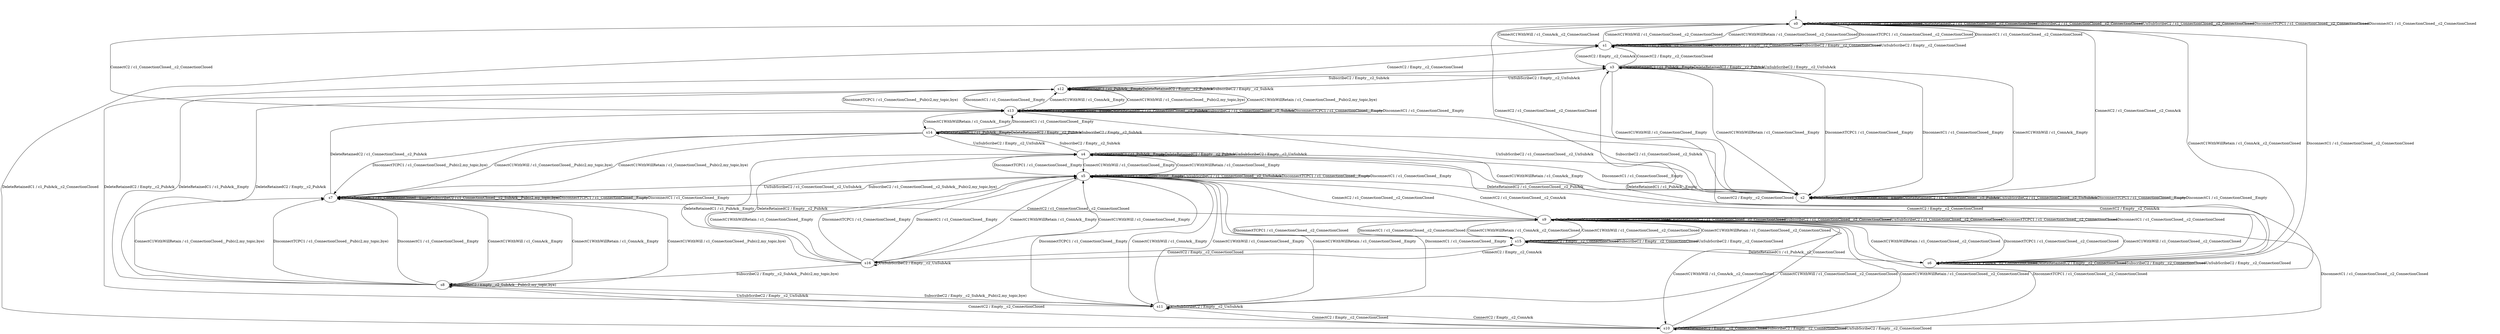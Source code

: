 digraph h14 {
s0 [label="s0"];
s1 [label="s1"];
s2 [label="s2"];
s3 [label="s3"];
s4 [label="s4"];
s5 [label="s5"];
s6 [label="s6"];
s7 [label="s7"];
s8 [label="s8"];
s9 [label="s9"];
s10 [label="s10"];
s11 [label="s11"];
s12 [label="s12"];
s13 [label="s13"];
s14 [label="s14"];
s15 [label="s15"];
s16 [label="s16"];
s0 -> s2 [label="ConnectC2 / c1_ConnectionClosed__c2_ConnAck"];
s0 -> s1 [label="ConnectC1WithWill / c1_ConnAck__c2_ConnectionClosed"];
s0 -> s6 [label="ConnectC1WithWillRetain / c1_ConnAck__c2_ConnectionClosed"];
s0 -> s0 [label="DeleteRetainedC1 / c1_ConnectionClosed__c2_ConnectionClosed"];
s0 -> s0 [label="DeleteRetainedC2 / c1_ConnectionClosed__c2_ConnectionClosed"];
s0 -> s0 [label="SubscribeC2 / c1_ConnectionClosed__c2_ConnectionClosed"];
s0 -> s0 [label="UnSubScribeC2 / c1_ConnectionClosed__c2_ConnectionClosed"];
s0 -> s0 [label="DisconnectTCPC1 / c1_ConnectionClosed__c2_ConnectionClosed"];
s0 -> s0 [label="DisconnectC1 / c1_ConnectionClosed__c2_ConnectionClosed"];
s1 -> s3 [label="ConnectC2 / Empty__c2_ConnAck"];
s1 -> s0 [label="ConnectC1WithWill / c1_ConnectionClosed__c2_ConnectionClosed"];
s1 -> s0 [label="ConnectC1WithWillRetain / c1_ConnectionClosed__c2_ConnectionClosed"];
s1 -> s1 [label="DeleteRetainedC1 / c1_PubAck__c2_ConnectionClosed"];
s1 -> s1 [label="DeleteRetainedC2 / Empty__c2_ConnectionClosed"];
s1 -> s1 [label="SubscribeC2 / Empty__c2_ConnectionClosed"];
s1 -> s1 [label="UnSubScribeC2 / Empty__c2_ConnectionClosed"];
s1 -> s0 [label="DisconnectTCPC1 / c1_ConnectionClosed__c2_ConnectionClosed"];
s1 -> s0 [label="DisconnectC1 / c1_ConnectionClosed__c2_ConnectionClosed"];
s2 -> s0 [label="ConnectC2 / c1_ConnectionClosed__c2_ConnectionClosed"];
s2 -> s3 [label="ConnectC1WithWill / c1_ConnAck__Empty"];
s2 -> s4 [label="ConnectC1WithWillRetain / c1_ConnAck__Empty"];
s2 -> s2 [label="DeleteRetainedC1 / c1_ConnectionClosed__Empty"];
s2 -> s2 [label="DeleteRetainedC2 / c1_ConnectionClosed__c2_PubAck"];
s2 -> s13 [label="SubscribeC2 / c1_ConnectionClosed__c2_SubAck"];
s2 -> s2 [label="UnSubScribeC2 / c1_ConnectionClosed__c2_UnSubAck"];
s2 -> s2 [label="DisconnectTCPC1 / c1_ConnectionClosed__Empty"];
s2 -> s2 [label="DisconnectC1 / c1_ConnectionClosed__Empty"];
s3 -> s1 [label="ConnectC2 / Empty__c2_ConnectionClosed"];
s3 -> s2 [label="ConnectC1WithWill / c1_ConnectionClosed__Empty"];
s3 -> s2 [label="ConnectC1WithWillRetain / c1_ConnectionClosed__Empty"];
s3 -> s3 [label="DeleteRetainedC1 / c1_PubAck__Empty"];
s3 -> s3 [label="DeleteRetainedC2 / Empty__c2_PubAck"];
s3 -> s12 [label="SubscribeC2 / Empty__c2_SubAck"];
s3 -> s3 [label="UnSubScribeC2 / Empty__c2_UnSubAck"];
s3 -> s2 [label="DisconnectTCPC1 / c1_ConnectionClosed__Empty"];
s3 -> s2 [label="DisconnectC1 / c1_ConnectionClosed__Empty"];
s4 -> s6 [label="ConnectC2 / Empty__c2_ConnectionClosed"];
s4 -> s5 [label="ConnectC1WithWill / c1_ConnectionClosed__Empty"];
s4 -> s5 [label="ConnectC1WithWillRetain / c1_ConnectionClosed__Empty"];
s4 -> s4 [label="DeleteRetainedC1 / c1_PubAck__Empty"];
s4 -> s4 [label="DeleteRetainedC2 / Empty__c2_PubAck"];
s4 -> s14 [label="SubscribeC2 / Empty__c2_SubAck"];
s4 -> s4 [label="UnSubScribeC2 / Empty__c2_UnSubAck"];
s4 -> s5 [label="DisconnectTCPC1 / c1_ConnectionClosed__Empty"];
s4 -> s2 [label="DisconnectC1 / c1_ConnectionClosed__Empty"];
s5 -> s9 [label="ConnectC2 / c1_ConnectionClosed__c2_ConnectionClosed"];
s5 -> s11 [label="ConnectC1WithWill / c1_ConnAck__Empty"];
s5 -> s16 [label="ConnectC1WithWillRetain / c1_ConnAck__Empty"];
s5 -> s5 [label="DeleteRetainedC1 / c1_ConnectionClosed__Empty"];
s5 -> s2 [label="DeleteRetainedC2 / c1_ConnectionClosed__c2_PubAck"];
s5 -> s7 [label="SubscribeC2 / c1_ConnectionClosed__c2_SubAck__Pub(c2,my_topic,bye)"];
s5 -> s5 [label="UnSubScribeC2 / c1_ConnectionClosed__c2_UnSubAck"];
s5 -> s5 [label="DisconnectTCPC1 / c1_ConnectionClosed__Empty"];
s5 -> s5 [label="DisconnectC1 / c1_ConnectionClosed__Empty"];
s6 -> s4 [label="ConnectC2 / Empty__c2_ConnAck"];
s6 -> s9 [label="ConnectC1WithWill / c1_ConnectionClosed__c2_ConnectionClosed"];
s6 -> s9 [label="ConnectC1WithWillRetain / c1_ConnectionClosed__c2_ConnectionClosed"];
s6 -> s6 [label="DeleteRetainedC1 / c1_PubAck__c2_ConnectionClosed"];
s6 -> s6 [label="DeleteRetainedC2 / Empty__c2_ConnectionClosed"];
s6 -> s6 [label="SubscribeC2 / Empty__c2_ConnectionClosed"];
s6 -> s6 [label="UnSubScribeC2 / Empty__c2_ConnectionClosed"];
s6 -> s9 [label="DisconnectTCPC1 / c1_ConnectionClosed__c2_ConnectionClosed"];
s6 -> s0 [label="DisconnectC1 / c1_ConnectionClosed__c2_ConnectionClosed"];
s7 -> s9 [label="ConnectC2 / c1_ConnectionClosed__c2_ConnectionClosed"];
s7 -> s8 [label="ConnectC1WithWill / c1_ConnAck__Empty"];
s7 -> s8 [label="ConnectC1WithWillRetain / c1_ConnAck__Empty"];
s7 -> s7 [label="DeleteRetainedC1 / c1_ConnectionClosed__Empty"];
s7 -> s13 [label="DeleteRetainedC2 / c1_ConnectionClosed__c2_PubAck"];
s7 -> s7 [label="SubscribeC2 / c1_ConnectionClosed__c2_SubAck__Pub(c2,my_topic,bye)"];
s7 -> s5 [label="UnSubScribeC2 / c1_ConnectionClosed__c2_UnSubAck"];
s7 -> s7 [label="DisconnectTCPC1 / c1_ConnectionClosed__Empty"];
s7 -> s7 [label="DisconnectC1 / c1_ConnectionClosed__Empty"];
s8 -> s10 [label="ConnectC2 / Empty__c2_ConnectionClosed"];
s8 -> s7 [label="ConnectC1WithWill / c1_ConnectionClosed__Pub(c2,my_topic,bye)"];
s8 -> s7 [label="ConnectC1WithWillRetain / c1_ConnectionClosed__Pub(c2,my_topic,bye)"];
s8 -> s12 [label="DeleteRetainedC1 / c1_PubAck__Empty"];
s8 -> s12 [label="DeleteRetainedC2 / Empty__c2_PubAck"];
s8 -> s8 [label="SubscribeC2 / Empty__c2_SubAck__Pub(c2,my_topic,bye)"];
s8 -> s11 [label="UnSubScribeC2 / Empty__c2_UnSubAck"];
s8 -> s7 [label="DisconnectTCPC1 / c1_ConnectionClosed__Pub(c2,my_topic,bye)"];
s8 -> s7 [label="DisconnectC1 / c1_ConnectionClosed__Empty"];
s9 -> s5 [label="ConnectC2 / c1_ConnectionClosed__c2_ConnAck"];
s9 -> s10 [label="ConnectC1WithWill / c1_ConnAck__c2_ConnectionClosed"];
s9 -> s15 [label="ConnectC1WithWillRetain / c1_ConnAck__c2_ConnectionClosed"];
s9 -> s9 [label="DeleteRetainedC1 / c1_ConnectionClosed__c2_ConnectionClosed"];
s9 -> s9 [label="DeleteRetainedC2 / c1_ConnectionClosed__c2_ConnectionClosed"];
s9 -> s9 [label="SubscribeC2 / c1_ConnectionClosed__c2_ConnectionClosed"];
s9 -> s9 [label="UnSubScribeC2 / c1_ConnectionClosed__c2_ConnectionClosed"];
s9 -> s9 [label="DisconnectTCPC1 / c1_ConnectionClosed__c2_ConnectionClosed"];
s9 -> s9 [label="DisconnectC1 / c1_ConnectionClosed__c2_ConnectionClosed"];
s10 -> s11 [label="ConnectC2 / Empty__c2_ConnAck"];
s10 -> s9 [label="ConnectC1WithWill / c1_ConnectionClosed__c2_ConnectionClosed"];
s10 -> s9 [label="ConnectC1WithWillRetain / c1_ConnectionClosed__c2_ConnectionClosed"];
s10 -> s1 [label="DeleteRetainedC1 / c1_PubAck__c2_ConnectionClosed"];
s10 -> s10 [label="DeleteRetainedC2 / Empty__c2_ConnectionClosed"];
s10 -> s10 [label="SubscribeC2 / Empty__c2_ConnectionClosed"];
s10 -> s10 [label="UnSubScribeC2 / Empty__c2_ConnectionClosed"];
s10 -> s9 [label="DisconnectTCPC1 / c1_ConnectionClosed__c2_ConnectionClosed"];
s10 -> s9 [label="DisconnectC1 / c1_ConnectionClosed__c2_ConnectionClosed"];
s11 -> s10 [label="ConnectC2 / Empty__c2_ConnectionClosed"];
s11 -> s5 [label="ConnectC1WithWill / c1_ConnectionClosed__Empty"];
s11 -> s5 [label="ConnectC1WithWillRetain / c1_ConnectionClosed__Empty"];
s11 -> s3 [label="DeleteRetainedC1 / c1_PubAck__Empty"];
s11 -> s3 [label="DeleteRetainedC2 / Empty__c2_PubAck"];
s11 -> s8 [label="SubscribeC2 / Empty__c2_SubAck__Pub(c2,my_topic,bye)"];
s11 -> s11 [label="UnSubScribeC2 / Empty__c2_UnSubAck"];
s11 -> s5 [label="DisconnectTCPC1 / c1_ConnectionClosed__Empty"];
s11 -> s5 [label="DisconnectC1 / c1_ConnectionClosed__Empty"];
s12 -> s1 [label="ConnectC2 / Empty__c2_ConnectionClosed"];
s12 -> s13 [label="ConnectC1WithWill / c1_ConnectionClosed__Pub(c2,my_topic,bye)"];
s12 -> s13 [label="ConnectC1WithWillRetain / c1_ConnectionClosed__Pub(c2,my_topic,bye)"];
s12 -> s12 [label="DeleteRetainedC1 / c1_PubAck__Empty"];
s12 -> s12 [label="DeleteRetainedC2 / Empty__c2_PubAck"];
s12 -> s12 [label="SubscribeC2 / Empty__c2_SubAck"];
s12 -> s3 [label="UnSubScribeC2 / Empty__c2_UnSubAck"];
s12 -> s13 [label="DisconnectTCPC1 / c1_ConnectionClosed__Pub(c2,my_topic,bye)"];
s12 -> s13 [label="DisconnectC1 / c1_ConnectionClosed__Empty"];
s13 -> s0 [label="ConnectC2 / c1_ConnectionClosed__c2_ConnectionClosed"];
s13 -> s12 [label="ConnectC1WithWill / c1_ConnAck__Empty"];
s13 -> s14 [label="ConnectC1WithWillRetain / c1_ConnAck__Empty"];
s13 -> s13 [label="DeleteRetainedC1 / c1_ConnectionClosed__Empty"];
s13 -> s13 [label="DeleteRetainedC2 / c1_ConnectionClosed__c2_PubAck"];
s13 -> s13 [label="SubscribeC2 / c1_ConnectionClosed__c2_SubAck"];
s13 -> s2 [label="UnSubScribeC2 / c1_ConnectionClosed__c2_UnSubAck"];
s13 -> s13 [label="DisconnectTCPC1 / c1_ConnectionClosed__Empty"];
s13 -> s13 [label="DisconnectC1 / c1_ConnectionClosed__Empty"];
s14 -> s6 [label="ConnectC2 / Empty__c2_ConnectionClosed"];
s14 -> s7 [label="ConnectC1WithWill / c1_ConnectionClosed__Pub(c2,my_topic,bye)"];
s14 -> s7 [label="ConnectC1WithWillRetain / c1_ConnectionClosed__Pub(c2,my_topic,bye)"];
s14 -> s14 [label="DeleteRetainedC1 / c1_PubAck__Empty"];
s14 -> s14 [label="DeleteRetainedC2 / Empty__c2_PubAck"];
s14 -> s14 [label="SubscribeC2 / Empty__c2_SubAck"];
s14 -> s4 [label="UnSubScribeC2 / Empty__c2_UnSubAck"];
s14 -> s7 [label="DisconnectTCPC1 / c1_ConnectionClosed__Pub(c2,my_topic,bye)"];
s14 -> s13 [label="DisconnectC1 / c1_ConnectionClosed__Empty"];
s15 -> s16 [label="ConnectC2 / Empty__c2_ConnAck"];
s15 -> s9 [label="ConnectC1WithWill / c1_ConnectionClosed__c2_ConnectionClosed"];
s15 -> s9 [label="ConnectC1WithWillRetain / c1_ConnectionClosed__c2_ConnectionClosed"];
s15 -> s6 [label="DeleteRetainedC1 / c1_PubAck__c2_ConnectionClosed"];
s15 -> s15 [label="DeleteRetainedC2 / Empty__c2_ConnectionClosed"];
s15 -> s15 [label="SubscribeC2 / Empty__c2_ConnectionClosed"];
s15 -> s15 [label="UnSubScribeC2 / Empty__c2_ConnectionClosed"];
s15 -> s9 [label="DisconnectTCPC1 / c1_ConnectionClosed__c2_ConnectionClosed"];
s15 -> s9 [label="DisconnectC1 / c1_ConnectionClosed__c2_ConnectionClosed"];
s16 -> s15 [label="ConnectC2 / Empty__c2_ConnectionClosed"];
s16 -> s5 [label="ConnectC1WithWill / c1_ConnectionClosed__Empty"];
s16 -> s5 [label="ConnectC1WithWillRetain / c1_ConnectionClosed__Empty"];
s16 -> s4 [label="DeleteRetainedC1 / c1_PubAck__Empty"];
s16 -> s4 [label="DeleteRetainedC2 / Empty__c2_PubAck"];
s16 -> s8 [label="SubscribeC2 / Empty__c2_SubAck__Pub(c2,my_topic,bye)"];
s16 -> s16 [label="UnSubScribeC2 / Empty__c2_UnSubAck"];
s16 -> s5 [label="DisconnectTCPC1 / c1_ConnectionClosed__Empty"];
s16 -> s5 [label="DisconnectC1 / c1_ConnectionClosed__Empty"];
__start0 [shape=none, label=""];
__start0 -> s0 [label=""];
}
